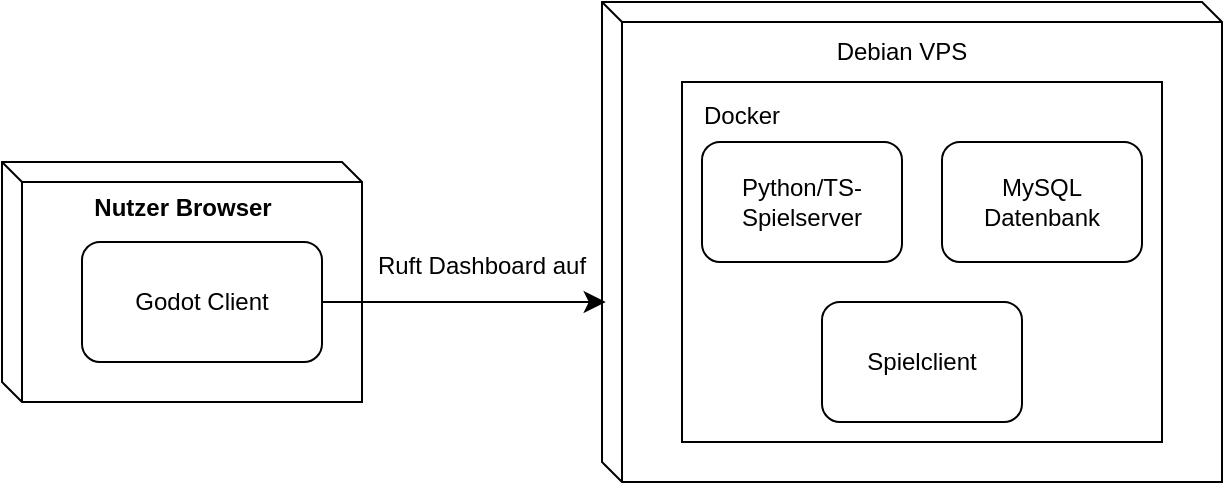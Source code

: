 <mxfile version="24.7.1" type="device">
  <diagram name="Seite-1" id="JV44ztOA8aU_zgyuqtqy">
    <mxGraphModel dx="2518" dy="1410" grid="1" gridSize="10" guides="1" tooltips="1" connect="1" arrows="1" fold="1" page="1" pageScale="1" pageWidth="827" pageHeight="1169" math="0" shadow="0">
      <root>
        <mxCell id="0" />
        <mxCell id="1" parent="0" />
        <mxCell id="J5XLAef-QbFakfGws62c-1" value="" style="verticalAlign=top;align=left;spacingTop=8;spacingLeft=2;spacingRight=12;shape=cube;size=10;direction=south;fontStyle=4;html=1;whiteSpace=wrap;flipV=0;flipH=1;" vertex="1" parent="1">
          <mxGeometry x="400" y="130" width="310" height="240" as="geometry" />
        </mxCell>
        <mxCell id="J5XLAef-QbFakfGws62c-2" value="Debian VPS" style="text;html=1;align=center;verticalAlign=middle;whiteSpace=wrap;rounded=0;fontSize=12;" vertex="1" parent="1">
          <mxGeometry x="495" y="140" width="110" height="30" as="geometry" />
        </mxCell>
        <mxCell id="J5XLAef-QbFakfGws62c-3" value="" style="rounded=0;whiteSpace=wrap;html=1;" vertex="1" parent="1">
          <mxGeometry x="440" y="170" width="240" height="180" as="geometry" />
        </mxCell>
        <mxCell id="J5XLAef-QbFakfGws62c-4" value="&lt;font style=&quot;font-size: 12px;&quot;&gt;Docker&lt;/font&gt;" style="text;html=1;align=center;verticalAlign=middle;whiteSpace=wrap;rounded=0;fontSize=16;" vertex="1" parent="1">
          <mxGeometry x="440" y="170" width="60" height="30" as="geometry" />
        </mxCell>
        <mxCell id="J5XLAef-QbFakfGws62c-5" value="MySQL Datenbank" style="rounded=1;whiteSpace=wrap;html=1;" vertex="1" parent="1">
          <mxGeometry x="570" y="200" width="100" height="60" as="geometry" />
        </mxCell>
        <mxCell id="J5XLAef-QbFakfGws62c-6" value="Python/TS-Spielserver" style="rounded=1;whiteSpace=wrap;html=1;" vertex="1" parent="1">
          <mxGeometry x="450" y="200" width="100" height="60" as="geometry" />
        </mxCell>
        <mxCell id="J5XLAef-QbFakfGws62c-8" value="Spielclient" style="rounded=1;whiteSpace=wrap;html=1;" vertex="1" parent="1">
          <mxGeometry x="510" y="280" width="100" height="60" as="geometry" />
        </mxCell>
        <mxCell id="J5XLAef-QbFakfGws62c-9" value="" style="verticalAlign=top;align=left;spacingTop=8;spacingLeft=2;spacingRight=12;shape=cube;size=10;direction=south;fontStyle=4;html=1;whiteSpace=wrap;flipH=1;" vertex="1" parent="1">
          <mxGeometry x="100" y="210" width="180" height="120" as="geometry" />
        </mxCell>
        <mxCell id="J5XLAef-QbFakfGws62c-10" value="Nutzer Browser" style="text;align=center;fontStyle=1;verticalAlign=middle;spacingLeft=3;spacingRight=3;strokeColor=none;rotatable=0;points=[[0,0.5],[1,0.5]];portConstraint=eastwest;html=1;" vertex="1" parent="1">
          <mxGeometry x="150" y="220" width="80" height="26" as="geometry" />
        </mxCell>
        <mxCell id="J5XLAef-QbFakfGws62c-11" value="Godot Client" style="rounded=1;whiteSpace=wrap;html=1;" vertex="1" parent="1">
          <mxGeometry x="140" y="250" width="120" height="60" as="geometry" />
        </mxCell>
        <mxCell id="J5XLAef-QbFakfGws62c-12" value="" style="endArrow=classic;html=1;rounded=0;fontSize=12;startSize=8;endSize=8;curved=1;exitX=1;exitY=0.5;exitDx=0;exitDy=0;entryX=0.625;entryY=0.006;entryDx=0;entryDy=0;entryPerimeter=0;" edge="1" parent="1" source="J5XLAef-QbFakfGws62c-11" target="J5XLAef-QbFakfGws62c-1">
          <mxGeometry width="50" height="50" relative="1" as="geometry">
            <mxPoint x="250" y="470" as="sourcePoint" />
            <mxPoint x="300" y="420" as="targetPoint" />
          </mxGeometry>
        </mxCell>
        <mxCell id="J5XLAef-QbFakfGws62c-13" value="&lt;font style=&quot;font-size: 12px;&quot;&gt;Ruft Dashboard auf&lt;/font&gt;" style="text;html=1;align=center;verticalAlign=middle;whiteSpace=wrap;rounded=0;fontSize=16;" vertex="1" parent="1">
          <mxGeometry x="280" y="245" width="120" height="30" as="geometry" />
        </mxCell>
      </root>
    </mxGraphModel>
  </diagram>
</mxfile>
